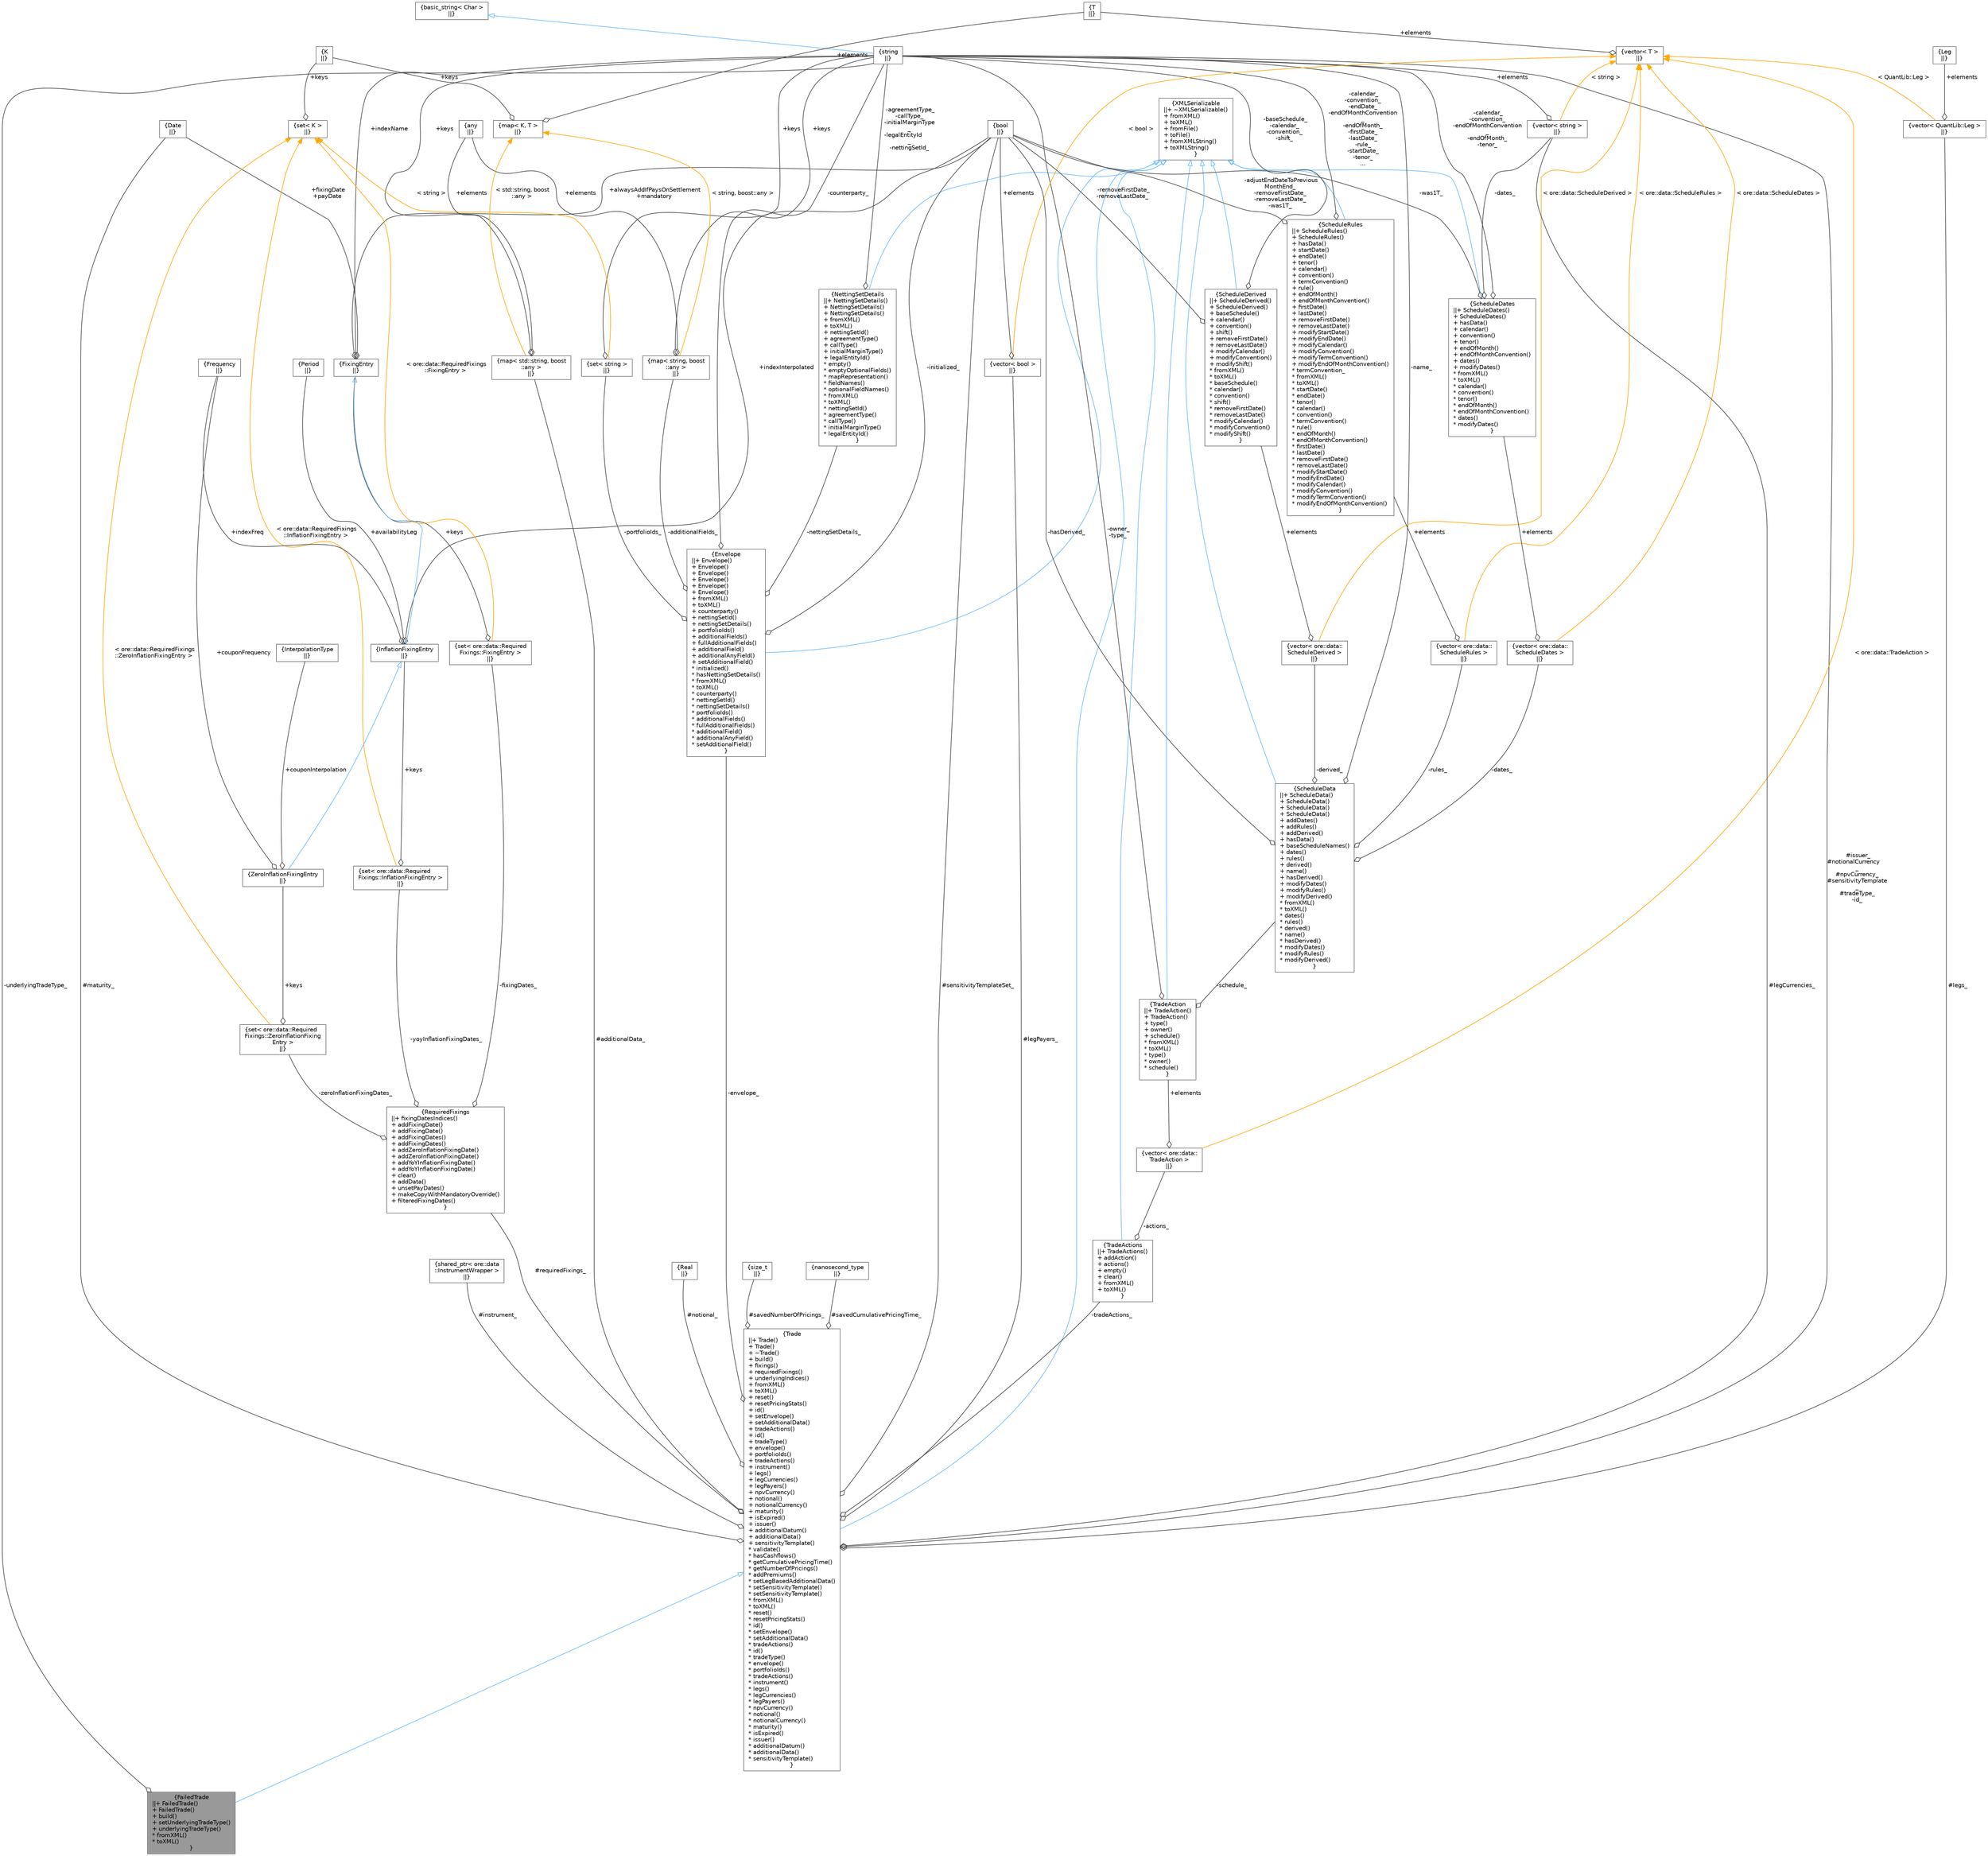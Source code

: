digraph "FailedTrade"
{
 // INTERACTIVE_SVG=YES
 // LATEX_PDF_SIZE
  bgcolor="transparent";
  edge [fontname=Helvetica,fontsize=10,labelfontname=Helvetica,labelfontsize=10];
  node [fontname=Helvetica,fontsize=10,shape=box,height=0.2,width=0.4];
  Node1 [label="{FailedTrade\n||+ FailedTrade()\l+ FailedTrade()\l+ build()\l+ setUnderlyingTradeType()\l+ underlyingTradeType()\l* fromXML()\l* toXML()\l}",height=0.2,width=0.4,color="gray40", fillcolor="grey60", style="filled", fontcolor="black",tooltip=" "];
  Node2 -> Node1 [dir="back",color="steelblue1",style="solid",arrowtail="onormal"];
  Node2 [label="{Trade\n||+ Trade()\l+ Trade()\l+ ~Trade()\l+ build()\l+ fixings()\l+ requiredFixings()\l+ underlyingIndices()\l+ fromXML()\l+ toXML()\l+ reset()\l+ resetPricingStats()\l+ id()\l+ setEnvelope()\l+ setAdditionalData()\l+ tradeActions()\l+ id()\l+ tradeType()\l+ envelope()\l+ portfolioIds()\l+ tradeActions()\l+ instrument()\l+ legs()\l+ legCurrencies()\l+ legPayers()\l+ npvCurrency()\l+ notional()\l+ notionalCurrency()\l+ maturity()\l+ isExpired()\l+ issuer()\l+ additionalDatum()\l+ additionalData()\l+ sensitivityTemplate()\l* validate()\l* hasCashflows()\l* getCumulativePricingTime()\l* getNumberOfPricings()\l* addPremiums()\l* setLegBasedAdditionalData()\l* setSensitivityTemplate()\l* setSensitivityTemplate()\l* fromXML()\l* toXML()\l* reset()\l* resetPricingStats()\l* id()\l* setEnvelope()\l* setAdditionalData()\l* tradeActions()\l* id()\l* tradeType()\l* envelope()\l* portfolioIds()\l* tradeActions()\l* instrument()\l* legs()\l* legCurrencies()\l* legPayers()\l* npvCurrency()\l* notional()\l* notionalCurrency()\l* maturity()\l* isExpired()\l* issuer()\l* additionalDatum()\l* additionalData()\l* sensitivityTemplate()\l}",height=0.2,width=0.4,color="gray40", fillcolor="white", style="filled",URL="$classore_1_1data_1_1_trade.html",tooltip="Trade base class."];
  Node3 -> Node2 [dir="back",color="steelblue1",style="solid",arrowtail="onormal"];
  Node3 [label="{XMLSerializable\n||+ ~XMLSerializable()\l+ fromXML()\l+ toXML()\l+ fromFile()\l+ toFile()\l+ fromXMLString()\l+ toXMLString()\l}",height=0.2,width=0.4,color="gray40", fillcolor="white", style="filled",URL="$classore_1_1data_1_1_x_m_l_serializable.html",tooltip="Base class for all serializable classes."];
  Node4 -> Node2 [color="grey25",style="solid",label=" #issuer_\n#notionalCurrency\l_\n#npvCurrency_\n#sensitivityTemplate\l_\n#tradeType_\n-id_" ,arrowhead="odiamond"];
  Node4 [label="{string\n||}",height=0.2,width=0.4,color="gray40", fillcolor="white", style="filled",tooltip=" "];
  Node5 -> Node4 [dir="back",color="steelblue1",style="solid",arrowtail="onormal"];
  Node5 [label="{basic_string\< Char \>\n||}",height=0.2,width=0.4,color="gray40", fillcolor="white", style="filled",tooltip=" "];
  Node6 -> Node2 [color="grey25",style="solid",label=" #instrument_" ,arrowhead="odiamond"];
  Node6 [label="{shared_ptr\< ore::data\l::InstrumentWrapper \>\n||}",height=0.2,width=0.4,color="gray40", fillcolor="white", style="filled",tooltip=" "];
  Node7 -> Node2 [color="grey25",style="solid",label=" #legs_" ,arrowhead="odiamond"];
  Node7 [label="{vector\< QuantLib::Leg \>\n||}",height=0.2,width=0.4,color="gray40", fillcolor="white", style="filled",tooltip=" "];
  Node8 -> Node7 [color="grey25",style="solid",label=" +elements" ,arrowhead="odiamond"];
  Node8 [label="{Leg\n||}",height=0.2,width=0.4,color="gray40", fillcolor="white", style="filled",tooltip=" "];
  Node9 -> Node7 [dir="back",color="orange",style="solid",label=" \< QuantLib::Leg \>" ];
  Node9 [label="{vector\< T \>\n||}",height=0.2,width=0.4,color="gray40", fillcolor="white", style="filled",tooltip=" "];
  Node10 -> Node9 [color="grey25",style="solid",label=" +elements" ,arrowhead="odiamond"];
  Node10 [label="{T\n||}",height=0.2,width=0.4,color="gray40", fillcolor="white", style="filled",tooltip=" "];
  Node11 -> Node2 [color="grey25",style="solid",label=" #legCurrencies_" ,arrowhead="odiamond"];
  Node11 [label="{vector\< string \>\n||}",height=0.2,width=0.4,color="gray40", fillcolor="white", style="filled",tooltip=" "];
  Node4 -> Node11 [color="grey25",style="solid",label=" +elements" ,arrowhead="odiamond"];
  Node9 -> Node11 [dir="back",color="orange",style="solid",label=" \< string \>" ];
  Node12 -> Node2 [color="grey25",style="solid",label=" #legPayers_" ,arrowhead="odiamond"];
  Node12 [label="{vector\< bool \>\n||}",height=0.2,width=0.4,color="gray40", fillcolor="white", style="filled",tooltip=" "];
  Node13 -> Node12 [color="grey25",style="solid",label=" +elements" ,arrowhead="odiamond"];
  Node13 [label="{bool\n||}",height=0.2,width=0.4,color="gray40", fillcolor="white", style="filled",URL="$classbool.html",tooltip=" "];
  Node9 -> Node12 [dir="back",color="orange",style="solid",label=" \< bool \>" ];
  Node14 -> Node2 [color="grey25",style="solid",label=" #notional_" ,arrowhead="odiamond"];
  Node14 [label="{Real\n||}",height=0.2,width=0.4,color="gray40", fillcolor="white", style="filled",tooltip=" "];
  Node15 -> Node2 [color="grey25",style="solid",label=" #maturity_" ,arrowhead="odiamond"];
  Node15 [label="{Date\n||}",height=0.2,width=0.4,color="gray40", fillcolor="white", style="filled",tooltip=" "];
  Node13 -> Node2 [color="grey25",style="solid",label=" #sensitivityTemplateSet_" ,arrowhead="odiamond"];
  Node16 -> Node2 [color="grey25",style="solid",label=" #savedNumberOfPricings_" ,arrowhead="odiamond"];
  Node16 [label="{size_t\n||}",height=0.2,width=0.4,color="gray40", fillcolor="white", style="filled",tooltip=" "];
  Node17 -> Node2 [color="grey25",style="solid",label=" #savedCumulativePricingTime_" ,arrowhead="odiamond"];
  Node17 [label="{nanosecond_type\n||}",height=0.2,width=0.4,color="gray40", fillcolor="white", style="filled",tooltip=" "];
  Node18 -> Node2 [color="grey25",style="solid",label=" #requiredFixings_" ,arrowhead="odiamond"];
  Node18 [label="{RequiredFixings\n||+ fixingDatesIndices()\l+ addFixingDate()\l+ addFixingDate()\l+ addFixingDates()\l+ addFixingDates()\l+ addZeroInflationFixingDate()\l+ addZeroInflationFixingDate()\l+ addYoYInflationFixingDate()\l+ addYoYInflationFixingDate()\l+ clear()\l+ addData()\l+ unsetPayDates()\l+ makeCopyWithMandatoryOverride()\l+ filteredFixingDates()\l}",height=0.2,width=0.4,color="gray40", fillcolor="white", style="filled",URL="$classore_1_1data_1_1_required_fixings.html",tooltip=" "];
  Node19 -> Node18 [color="grey25",style="solid",label=" -fixingDates_" ,arrowhead="odiamond"];
  Node19 [label="{set\< ore::data::Required\lFixings::FixingEntry \>\n||}",height=0.2,width=0.4,color="gray40", fillcolor="white", style="filled",tooltip=" "];
  Node20 -> Node19 [color="grey25",style="solid",label=" +keys" ,arrowhead="odiamond"];
  Node20 [label="{FixingEntry\n||}",height=0.2,width=0.4,color="gray40", fillcolor="white", style="filled",URL="$structore_1_1data_1_1_required_fixings_1_1_fixing_entry.html",tooltip=" "];
  Node4 -> Node20 [color="grey25",style="solid",label=" +indexName" ,arrowhead="odiamond"];
  Node15 -> Node20 [color="grey25",style="solid",label=" +fixingDate\n+payDate" ,arrowhead="odiamond"];
  Node13 -> Node20 [color="grey25",style="solid",label=" +alwaysAddIfPaysOnSettlement\n+mandatory" ,arrowhead="odiamond"];
  Node21 -> Node19 [dir="back",color="orange",style="solid",label=" \< ore::data::RequiredFixings\l::FixingEntry \>" ];
  Node21 [label="{set\< K \>\n||}",height=0.2,width=0.4,color="gray40", fillcolor="white", style="filled",tooltip=" "];
  Node22 -> Node21 [color="grey25",style="solid",label=" +keys" ,arrowhead="odiamond"];
  Node22 [label="{K\n||}",height=0.2,width=0.4,color="gray40", fillcolor="white", style="filled",tooltip=" "];
  Node23 -> Node18 [color="grey25",style="solid",label=" -zeroInflationFixingDates_" ,arrowhead="odiamond"];
  Node23 [label="{set\< ore::data::Required\lFixings::ZeroInflationFixing\lEntry \>\n||}",height=0.2,width=0.4,color="gray40", fillcolor="white", style="filled",tooltip=" "];
  Node24 -> Node23 [color="grey25",style="solid",label=" +keys" ,arrowhead="odiamond"];
  Node24 [label="{ZeroInflationFixingEntry\n||}",height=0.2,width=0.4,color="gray40", fillcolor="white", style="filled",URL="$structore_1_1data_1_1_required_fixings_1_1_zero_inflation_fixing_entry.html",tooltip=" "];
  Node25 -> Node24 [dir="back",color="steelblue1",style="solid",arrowtail="onormal"];
  Node25 [label="{InflationFixingEntry\n||}",height=0.2,width=0.4,color="gray40", fillcolor="white", style="filled",URL="$structore_1_1data_1_1_required_fixings_1_1_inflation_fixing_entry.html",tooltip=" "];
  Node20 -> Node25 [dir="back",color="steelblue1",style="solid",arrowtail="onormal"];
  Node13 -> Node25 [color="grey25",style="solid",label=" +indexInterpolated" ,arrowhead="odiamond"];
  Node26 -> Node25 [color="grey25",style="solid",label=" +indexFreq" ,arrowhead="odiamond"];
  Node26 [label="{Frequency\n||}",height=0.2,width=0.4,color="gray40", fillcolor="white", style="filled",tooltip=" "];
  Node27 -> Node25 [color="grey25",style="solid",label=" +availabilityLeg" ,arrowhead="odiamond"];
  Node27 [label="{Period\n||}",height=0.2,width=0.4,color="gray40", fillcolor="white", style="filled",tooltip=" "];
  Node28 -> Node24 [color="grey25",style="solid",label=" +couponInterpolation" ,arrowhead="odiamond"];
  Node28 [label="{InterpolationType\n||}",height=0.2,width=0.4,color="gray40", fillcolor="white", style="filled",tooltip=" "];
  Node26 -> Node24 [color="grey25",style="solid",label=" +couponFrequency" ,arrowhead="odiamond"];
  Node21 -> Node23 [dir="back",color="orange",style="solid",label=" \< ore::data::RequiredFixings\l::ZeroInflationFixingEntry \>" ];
  Node29 -> Node18 [color="grey25",style="solid",label=" -yoyInflationFixingDates_" ,arrowhead="odiamond"];
  Node29 [label="{set\< ore::data::Required\lFixings::InflationFixingEntry \>\n||}",height=0.2,width=0.4,color="gray40", fillcolor="white", style="filled",tooltip=" "];
  Node25 -> Node29 [color="grey25",style="solid",label=" +keys" ,arrowhead="odiamond"];
  Node21 -> Node29 [dir="back",color="orange",style="solid",label=" \< ore::data::RequiredFixings\l::InflationFixingEntry \>" ];
  Node30 -> Node2 [color="grey25",style="solid",label=" #additionalData_" ,arrowhead="odiamond"];
  Node30 [label="{map\< std::string, boost\l::any \>\n||}",height=0.2,width=0.4,color="gray40", fillcolor="white", style="filled",tooltip=" "];
  Node4 -> Node30 [color="grey25",style="solid",label=" +keys" ,arrowhead="odiamond"];
  Node31 -> Node30 [color="grey25",style="solid",label=" +elements" ,arrowhead="odiamond"];
  Node31 [label="{any\n||}",height=0.2,width=0.4,color="gray40", fillcolor="white", style="filled",tooltip=" "];
  Node32 -> Node30 [dir="back",color="orange",style="solid",label=" \< std::string, boost\l::any \>" ];
  Node32 [label="{map\< K, T \>\n||}",height=0.2,width=0.4,color="gray40", fillcolor="white", style="filled",tooltip=" "];
  Node22 -> Node32 [color="grey25",style="solid",label=" +keys" ,arrowhead="odiamond"];
  Node10 -> Node32 [color="grey25",style="solid",label=" +elements" ,arrowhead="odiamond"];
  Node33 -> Node2 [color="grey25",style="solid",label=" -envelope_" ,arrowhead="odiamond"];
  Node33 [label="{Envelope\n||+ Envelope()\l+ Envelope()\l+ Envelope()\l+ Envelope()\l+ Envelope()\l+ Envelope()\l+ fromXML()\l+ toXML()\l+ counterparty()\l+ nettingSetId()\l+ nettingSetDetails()\l+ portfolioIds()\l+ additionalFields()\l+ fullAdditionalFields()\l+ additionalField()\l+ additionalAnyField()\l+ setAdditionalField()\l* initialized()\l* hasNettingSetDetails()\l* fromXML()\l* toXML()\l* counterparty()\l* nettingSetId()\l* nettingSetDetails()\l* portfolioIds()\l* additionalFields()\l* fullAdditionalFields()\l* additionalField()\l* additionalAnyField()\l* setAdditionalField()\l}",height=0.2,width=0.4,color="gray40", fillcolor="white", style="filled",URL="$classore_1_1data_1_1_envelope.html",tooltip="Serializable object holding generic trade data, reporting dimensions."];
  Node3 -> Node33 [dir="back",color="steelblue1",style="solid",arrowtail="onormal"];
  Node4 -> Node33 [color="grey25",style="solid",label=" -counterparty_" ,arrowhead="odiamond"];
  Node34 -> Node33 [color="grey25",style="solid",label=" -nettingSetDetails_" ,arrowhead="odiamond"];
  Node34 [label="{NettingSetDetails\n||+ NettingSetDetails()\l+ NettingSetDetails()\l+ NettingSetDetails()\l+ fromXML()\l+ toXML()\l+ nettingSetId()\l+ agreementType()\l+ callType()\l+ initialMarginType()\l+ legalEntityId()\l* empty()\l* emptyOptionalFields()\l* mapRepresentation()\l* fieldNames()\l* optionalFieldNames()\l* fromXML()\l* toXML()\l* nettingSetId()\l* agreementType()\l* callType()\l* initialMarginType()\l* legalEntityId()\l}",height=0.2,width=0.4,color="gray40", fillcolor="white", style="filled",URL="$classore_1_1data_1_1_netting_set_details.html",tooltip="Serializable object holding netting set identification data."];
  Node3 -> Node34 [dir="back",color="steelblue1",style="solid",arrowtail="onormal"];
  Node4 -> Node34 [color="grey25",style="solid",label=" -agreementType_\n-callType_\n-initialMarginType\l_\n-legalEntityId\l_\n-nettingSetId_" ,arrowhead="odiamond"];
  Node35 -> Node33 [color="grey25",style="solid",label=" -portfolioIds_" ,arrowhead="odiamond"];
  Node35 [label="{set\< string \>\n||}",height=0.2,width=0.4,color="gray40", fillcolor="white", style="filled",tooltip=" "];
  Node4 -> Node35 [color="grey25",style="solid",label=" +keys" ,arrowhead="odiamond"];
  Node21 -> Node35 [dir="back",color="orange",style="solid",label=" \< string \>" ];
  Node36 -> Node33 [color="grey25",style="solid",label=" -additionalFields_" ,arrowhead="odiamond"];
  Node36 [label="{map\< string, boost\l::any \>\n||}",height=0.2,width=0.4,color="gray40", fillcolor="white", style="filled",tooltip=" "];
  Node4 -> Node36 [color="grey25",style="solid",label=" +keys" ,arrowhead="odiamond"];
  Node31 -> Node36 [color="grey25",style="solid",label=" +elements" ,arrowhead="odiamond"];
  Node32 -> Node36 [dir="back",color="orange",style="solid",label=" \< string, boost::any \>" ];
  Node13 -> Node33 [color="grey25",style="solid",label=" -initialized_" ,arrowhead="odiamond"];
  Node37 -> Node2 [color="grey25",style="solid",label=" -tradeActions_" ,arrowhead="odiamond"];
  Node37 [label="{TradeActions\n||+ TradeActions()\l+ addAction()\l+ actions()\l+ empty()\l+ clear()\l+ fromXML()\l+ toXML()\l}",height=0.2,width=0.4,color="gray40", fillcolor="white", style="filled",URL="$classore_1_1data_1_1_trade_actions.html",tooltip="Serializable object holding generic trade actions."];
  Node3 -> Node37 [dir="back",color="steelblue1",style="solid",arrowtail="onormal"];
  Node38 -> Node37 [color="grey25",style="solid",label=" -actions_" ,arrowhead="odiamond"];
  Node38 [label="{vector\< ore::data::\lTradeAction \>\n||}",height=0.2,width=0.4,color="gray40", fillcolor="white", style="filled",tooltip=" "];
  Node39 -> Node38 [color="grey25",style="solid",label=" +elements" ,arrowhead="odiamond"];
  Node39 [label="{TradeAction\n||+ TradeAction()\l+ TradeAction()\l+ type()\l+ owner()\l+ schedule()\l* fromXML()\l* toXML()\l* type()\l* owner()\l* schedule()\l}",height=0.2,width=0.4,color="gray40", fillcolor="white", style="filled",URL="$classore_1_1data_1_1_trade_action.html",tooltip="Serializable object holding a trade action."];
  Node3 -> Node39 [dir="back",color="steelblue1",style="solid",arrowtail="onormal"];
  Node4 -> Node39 [color="grey25",style="solid",label=" -owner_\n-type_" ,arrowhead="odiamond"];
  Node40 -> Node39 [color="grey25",style="solid",label=" -schedule_" ,arrowhead="odiamond"];
  Node40 [label="{ScheduleData\n||+ ScheduleData()\l+ ScheduleData()\l+ ScheduleData()\l+ ScheduleData()\l+ addDates()\l+ addRules()\l+ addDerived()\l+ hasData()\l+ baseScheduleNames()\l+ dates()\l+ rules()\l+ derived()\l+ name()\l+ hasDerived()\l+ modifyDates()\l+ modifyRules()\l+ modifyDerived()\l* fromXML()\l* toXML()\l* dates()\l* rules()\l* derived()\l* name()\l* hasDerived()\l* modifyDates()\l* modifyRules()\l* modifyDerived()\l}",height=0.2,width=0.4,color="gray40", fillcolor="white", style="filled",URL="$classore_1_1data_1_1_schedule_data.html",tooltip="Serializable schedule data."];
  Node3 -> Node40 [dir="back",color="steelblue1",style="solid",arrowtail="onormal"];
  Node41 -> Node40 [color="grey25",style="solid",label=" -dates_" ,arrowhead="odiamond"];
  Node41 [label="{vector\< ore::data::\lScheduleDates \>\n||}",height=0.2,width=0.4,color="gray40", fillcolor="white", style="filled",tooltip=" "];
  Node42 -> Node41 [color="grey25",style="solid",label=" +elements" ,arrowhead="odiamond"];
  Node42 [label="{ScheduleDates\n||+ ScheduleDates()\l+ ScheduleDates()\l+ hasData()\l+ calendar()\l+ convention()\l+ tenor()\l+ endOfMonth()\l+ endOfMonthConvention()\l+ dates()\l+ modifyDates()\l* fromXML()\l* toXML()\l* calendar()\l* convention()\l* tenor()\l* endOfMonth()\l* endOfMonthConvention()\l* dates()\l* modifyDates()\l}",height=0.2,width=0.4,color="gray40", fillcolor="white", style="filled",URL="$classore_1_1data_1_1_schedule_dates.html",tooltip="Serializable object holding schedule Dates data."];
  Node3 -> Node42 [dir="back",color="steelblue1",style="solid",arrowtail="onormal"];
  Node4 -> Node42 [color="grey25",style="solid",label=" -calendar_\n-convention_\n-endOfMonthConvention\l_\n-endOfMonth_\n-tenor_" ,arrowhead="odiamond"];
  Node11 -> Node42 [color="grey25",style="solid",label=" -dates_" ,arrowhead="odiamond"];
  Node13 -> Node42 [color="grey25",style="solid",label=" -was1T_" ,arrowhead="odiamond"];
  Node9 -> Node41 [dir="back",color="orange",style="solid",label=" \< ore::data::ScheduleDates \>" ];
  Node43 -> Node40 [color="grey25",style="solid",label=" -rules_" ,arrowhead="odiamond"];
  Node43 [label="{vector\< ore::data::\lScheduleRules \>\n||}",height=0.2,width=0.4,color="gray40", fillcolor="white", style="filled",tooltip=" "];
  Node44 -> Node43 [color="grey25",style="solid",label=" +elements" ,arrowhead="odiamond"];
  Node44 [label="{ScheduleRules\n||+ ScheduleRules()\l+ ScheduleRules()\l+ hasData()\l+ startDate()\l+ endDate()\l+ tenor()\l+ calendar()\l+ convention()\l+ termConvention()\l+ rule()\l+ endOfMonth()\l+ endOfMonthConvention()\l+ firstDate()\l+ lastDate()\l+ removeFirstDate()\l+ removeLastDate()\l+ modifyStartDate()\l+ modifyEndDate()\l+ modifyCalendar()\l+ modifyConvention()\l+ modifyTermConvention()\l+ modifyEndOfMonthConvention()\l* termConvention_\l* fromXML()\l* toXML()\l* startDate()\l* endDate()\l* tenor()\l* calendar()\l* convention()\l* termConvention()\l* rule()\l* endOfMonth()\l* endOfMonthConvention()\l* firstDate()\l* lastDate()\l* removeFirstDate()\l* removeLastDate()\l* modifyStartDate()\l* modifyEndDate()\l* modifyCalendar()\l* modifyConvention()\l* modifyTermConvention()\l* modifyEndOfMonthConvention()\l}",height=0.2,width=0.4,color="gray40", fillcolor="white", style="filled",URL="$classore_1_1data_1_1_schedule_rules.html",tooltip="Serializable object holding schedule Rules data."];
  Node3 -> Node44 [dir="back",color="steelblue1",style="solid",arrowtail="onormal"];
  Node4 -> Node44 [color="grey25",style="solid",label=" -calendar_\n-convention_\n-endDate_\n-endOfMonthConvention\l_\n-endOfMonth_\n-firstDate_\n-lastDate_\n-rule_\n-startDate_\n-tenor_\n..." ,arrowhead="odiamond"];
  Node13 -> Node44 [color="grey25",style="solid",label=" -adjustEndDateToPrevious\lMonthEnd_\n-removeFirstDate_\n-removeLastDate_\n-was1T_" ,arrowhead="odiamond"];
  Node9 -> Node43 [dir="back",color="orange",style="solid",label=" \< ore::data::ScheduleRules \>" ];
  Node45 -> Node40 [color="grey25",style="solid",label=" -derived_" ,arrowhead="odiamond"];
  Node45 [label="{vector\< ore::data::\lScheduleDerived \>\n||}",height=0.2,width=0.4,color="gray40", fillcolor="white", style="filled",tooltip=" "];
  Node46 -> Node45 [color="grey25",style="solid",label=" +elements" ,arrowhead="odiamond"];
  Node46 [label="{ScheduleDerived\n||+ ScheduleDerived()\l+ ScheduleDerived()\l+ baseSchedule()\l+ calendar()\l+ convention()\l+ shift()\l+ removeFirstDate()\l+ removeLastDate()\l+ modifyCalendar()\l+ modifyConvention()\l+ modifyShift()\l* fromXML()\l* toXML()\l* baseSchedule()\l* calendar()\l* convention()\l* shift()\l* removeFirstDate()\l* removeLastDate()\l* modifyCalendar()\l* modifyConvention()\l* modifyShift()\l}",height=0.2,width=0.4,color="gray40", fillcolor="white", style="filled",URL="$classore_1_1data_1_1_schedule_derived.html",tooltip="Serializable object holding Derived schedule data."];
  Node3 -> Node46 [dir="back",color="steelblue1",style="solid",arrowtail="onormal"];
  Node4 -> Node46 [color="grey25",style="solid",label=" -baseSchedule_\n-calendar_\n-convention_\n-shift_" ,arrowhead="odiamond"];
  Node13 -> Node46 [color="grey25",style="solid",label=" -removeFirstDate_\n-removeLastDate_" ,arrowhead="odiamond"];
  Node9 -> Node45 [dir="back",color="orange",style="solid",label=" \< ore::data::ScheduleDerived \>" ];
  Node4 -> Node40 [color="grey25",style="solid",label=" -name_" ,arrowhead="odiamond"];
  Node13 -> Node40 [color="grey25",style="solid",label=" -hasDerived_" ,arrowhead="odiamond"];
  Node9 -> Node38 [dir="back",color="orange",style="solid",label=" \< ore::data::TradeAction \>" ];
  Node4 -> Node1 [color="grey25",style="solid",label=" -underlyingTradeType_" ,arrowhead="odiamond"];
}
